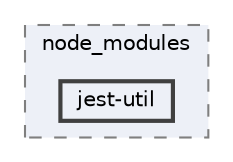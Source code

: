 digraph "pkiclassroomrescheduler/src/main/frontend/node_modules/@types/jest/node_modules/jest-util"
{
 // LATEX_PDF_SIZE
  bgcolor="transparent";
  edge [fontname=Helvetica,fontsize=10,labelfontname=Helvetica,labelfontsize=10];
  node [fontname=Helvetica,fontsize=10,shape=box,height=0.2,width=0.4];
  compound=true
  subgraph clusterdir_93fc4b3f44d2035c415e0681f4c5a264 {
    graph [ bgcolor="#edf0f7", pencolor="grey50", label="node_modules", fontname=Helvetica,fontsize=10 style="filled,dashed", URL="dir_93fc4b3f44d2035c415e0681f4c5a264.html",tooltip=""]
  dir_071c67a3b5282db1665773717951a8e7 [label="jest-util", fillcolor="#edf0f7", color="grey25", style="filled,bold", URL="dir_071c67a3b5282db1665773717951a8e7.html",tooltip=""];
  }
}
